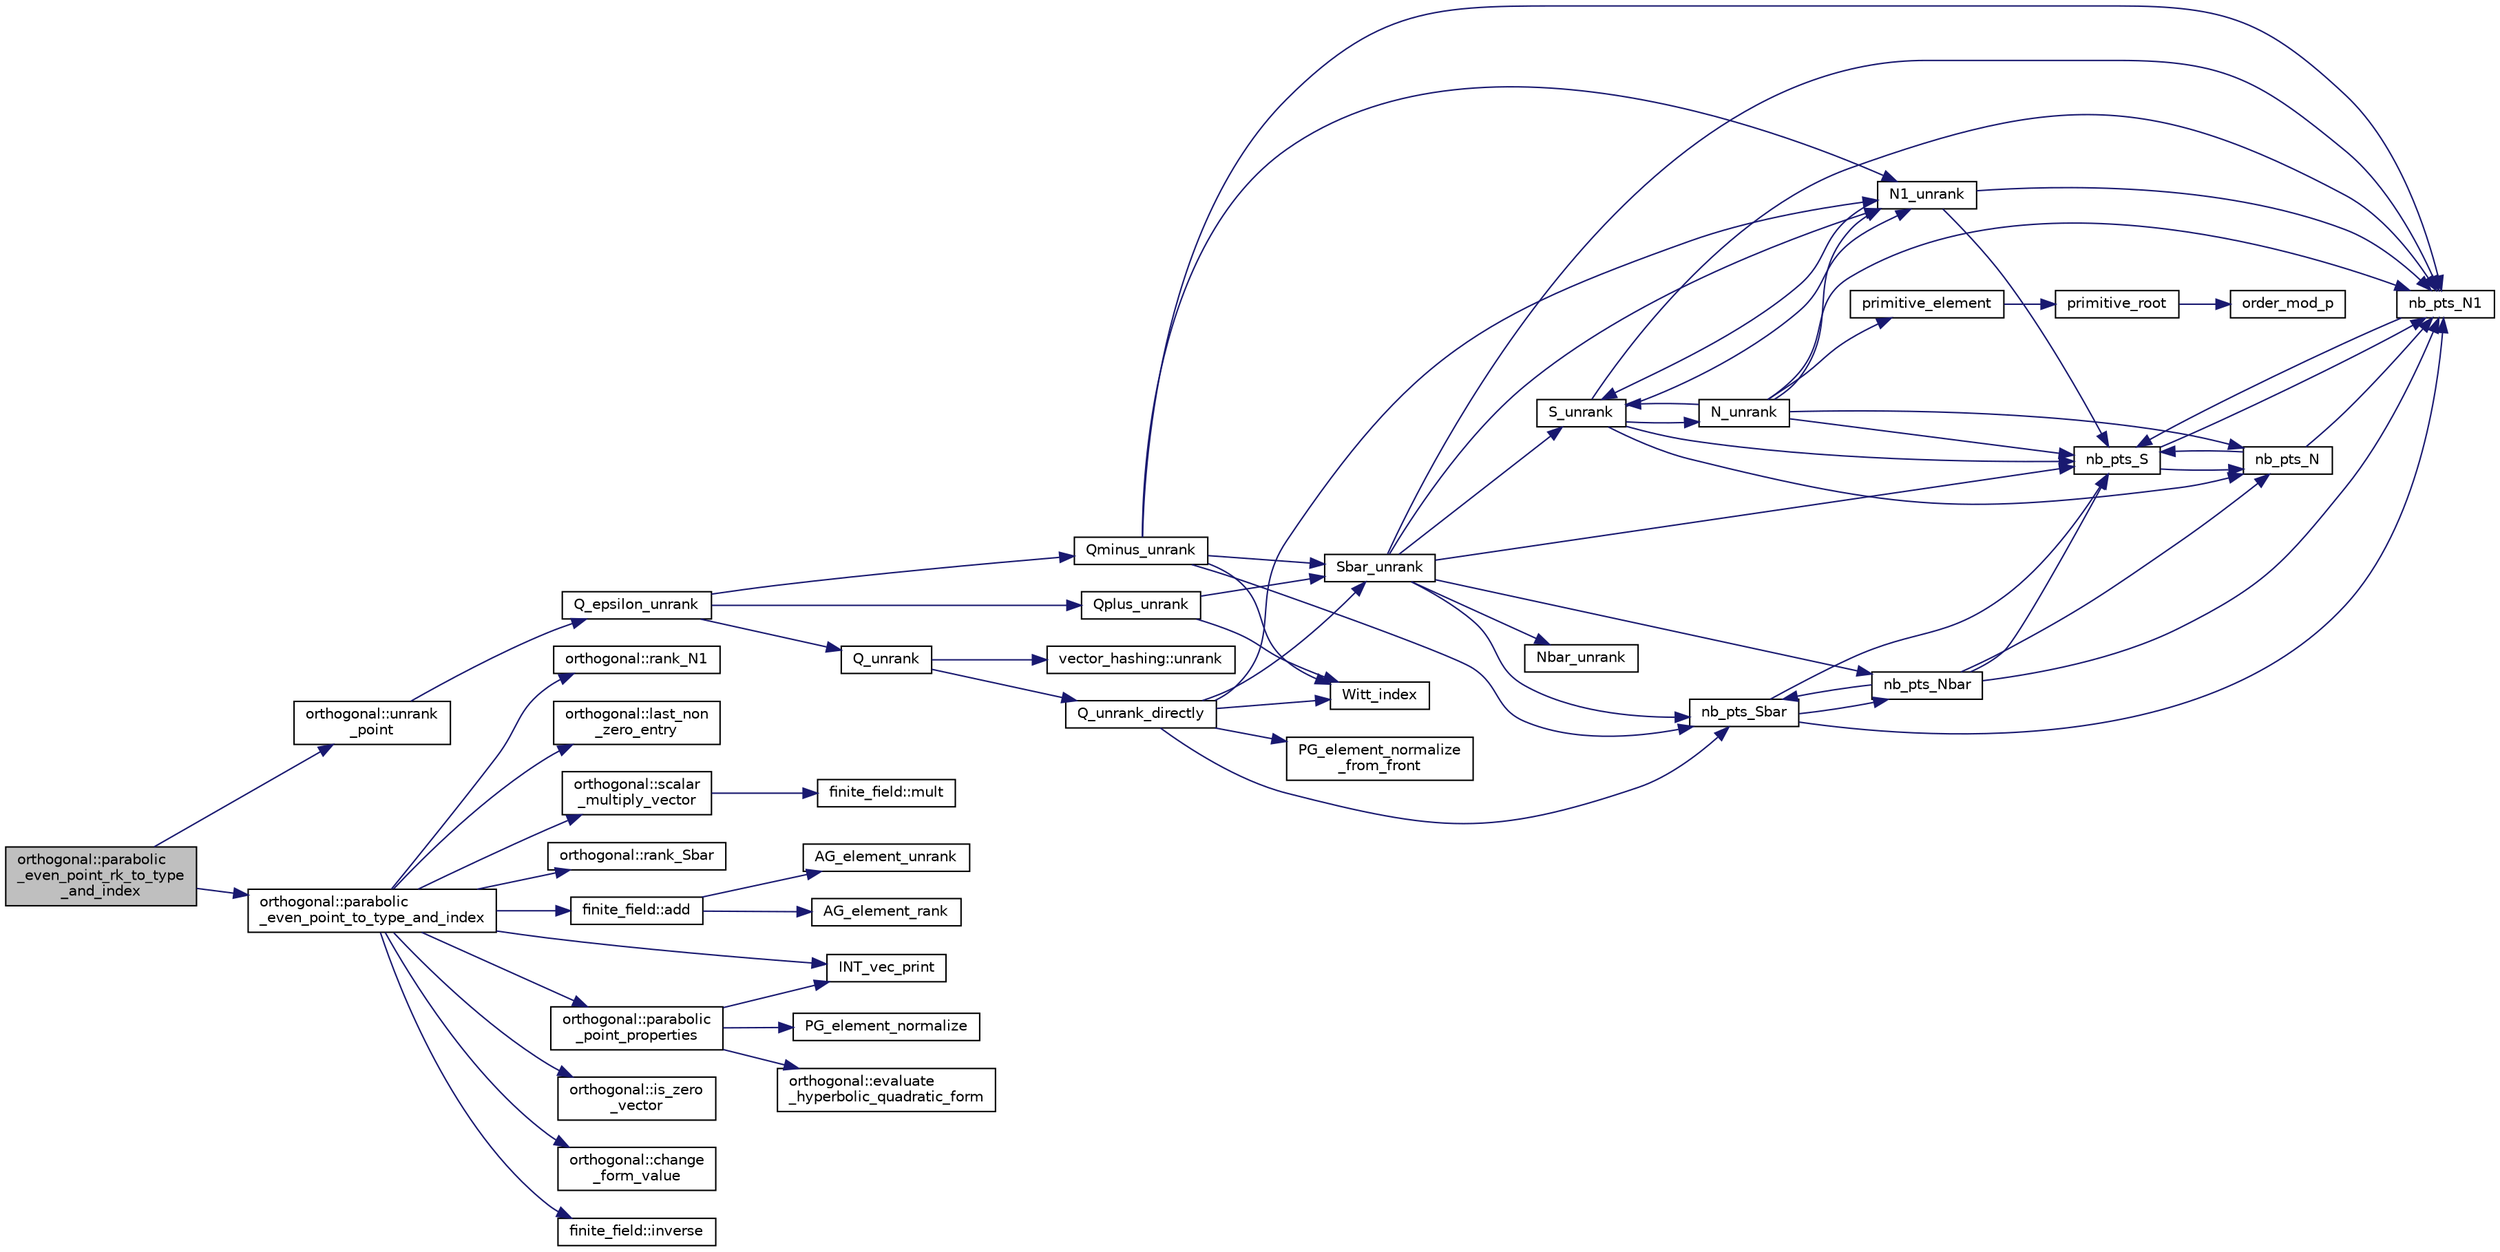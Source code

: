 digraph "orthogonal::parabolic_even_point_rk_to_type_and_index"
{
  edge [fontname="Helvetica",fontsize="10",labelfontname="Helvetica",labelfontsize="10"];
  node [fontname="Helvetica",fontsize="10",shape=record];
  rankdir="LR";
  Node17162 [label="orthogonal::parabolic\l_even_point_rk_to_type\l_and_index",height=0.2,width=0.4,color="black", fillcolor="grey75", style="filled", fontcolor="black"];
  Node17162 -> Node17163 [color="midnightblue",fontsize="10",style="solid",fontname="Helvetica"];
  Node17163 [label="orthogonal::unrank\l_point",height=0.2,width=0.4,color="black", fillcolor="white", style="filled",URL="$d7/daa/classorthogonal.html#ab655117100f7c66c19817b84ac5ac0a0"];
  Node17163 -> Node17164 [color="midnightblue",fontsize="10",style="solid",fontname="Helvetica"];
  Node17164 [label="Q_epsilon_unrank",height=0.2,width=0.4,color="black", fillcolor="white", style="filled",URL="$d4/d67/geometry_8h.html#af162c4d30d4a6528299e37551c353e7b"];
  Node17164 -> Node17165 [color="midnightblue",fontsize="10",style="solid",fontname="Helvetica"];
  Node17165 [label="Q_unrank",height=0.2,width=0.4,color="black", fillcolor="white", style="filled",URL="$db/da0/lib_2foundations_2geometry_2orthogonal__points_8_c.html#a6d02923d5b54ef796934e753e6f5b65b"];
  Node17165 -> Node17166 [color="midnightblue",fontsize="10",style="solid",fontname="Helvetica"];
  Node17166 [label="vector_hashing::unrank",height=0.2,width=0.4,color="black", fillcolor="white", style="filled",URL="$d8/daa/classvector__hashing.html#abbebd3a96a6d27a34b9b49af99e2ed3d"];
  Node17165 -> Node17167 [color="midnightblue",fontsize="10",style="solid",fontname="Helvetica"];
  Node17167 [label="Q_unrank_directly",height=0.2,width=0.4,color="black", fillcolor="white", style="filled",URL="$db/da0/lib_2foundations_2geometry_2orthogonal__points_8_c.html#a105e7e72249e78fcf0785c69099d90ce"];
  Node17167 -> Node17168 [color="midnightblue",fontsize="10",style="solid",fontname="Helvetica"];
  Node17168 [label="Witt_index",height=0.2,width=0.4,color="black", fillcolor="white", style="filled",URL="$db/da0/lib_2foundations_2geometry_2orthogonal__points_8_c.html#ab3483ecb9859a6758f82b5327da50534"];
  Node17167 -> Node17169 [color="midnightblue",fontsize="10",style="solid",fontname="Helvetica"];
  Node17169 [label="nb_pts_Sbar",height=0.2,width=0.4,color="black", fillcolor="white", style="filled",URL="$db/da0/lib_2foundations_2geometry_2orthogonal__points_8_c.html#a986dda26505c9934c771578b084f67cc"];
  Node17169 -> Node17170 [color="midnightblue",fontsize="10",style="solid",fontname="Helvetica"];
  Node17170 [label="nb_pts_S",height=0.2,width=0.4,color="black", fillcolor="white", style="filled",URL="$db/da0/lib_2foundations_2geometry_2orthogonal__points_8_c.html#a9bc3dec6e722644d182738102c3e04f3"];
  Node17170 -> Node17171 [color="midnightblue",fontsize="10",style="solid",fontname="Helvetica"];
  Node17171 [label="nb_pts_N",height=0.2,width=0.4,color="black", fillcolor="white", style="filled",URL="$db/da0/lib_2foundations_2geometry_2orthogonal__points_8_c.html#a93e16898c27b1d1c0a6405a7b0615ba6"];
  Node17171 -> Node17170 [color="midnightblue",fontsize="10",style="solid",fontname="Helvetica"];
  Node17171 -> Node17172 [color="midnightblue",fontsize="10",style="solid",fontname="Helvetica"];
  Node17172 [label="nb_pts_N1",height=0.2,width=0.4,color="black", fillcolor="white", style="filled",URL="$db/da0/lib_2foundations_2geometry_2orthogonal__points_8_c.html#ae0f2e1c76523db67b4ec9629ccc35bc6"];
  Node17172 -> Node17170 [color="midnightblue",fontsize="10",style="solid",fontname="Helvetica"];
  Node17170 -> Node17172 [color="midnightblue",fontsize="10",style="solid",fontname="Helvetica"];
  Node17169 -> Node17173 [color="midnightblue",fontsize="10",style="solid",fontname="Helvetica"];
  Node17173 [label="nb_pts_Nbar",height=0.2,width=0.4,color="black", fillcolor="white", style="filled",URL="$db/da0/lib_2foundations_2geometry_2orthogonal__points_8_c.html#a51b4684a176c6841fd3cd6c34c684c2c"];
  Node17173 -> Node17169 [color="midnightblue",fontsize="10",style="solid",fontname="Helvetica"];
  Node17173 -> Node17171 [color="midnightblue",fontsize="10",style="solid",fontname="Helvetica"];
  Node17173 -> Node17170 [color="midnightblue",fontsize="10",style="solid",fontname="Helvetica"];
  Node17173 -> Node17172 [color="midnightblue",fontsize="10",style="solid",fontname="Helvetica"];
  Node17169 -> Node17172 [color="midnightblue",fontsize="10",style="solid",fontname="Helvetica"];
  Node17167 -> Node17174 [color="midnightblue",fontsize="10",style="solid",fontname="Helvetica"];
  Node17174 [label="Sbar_unrank",height=0.2,width=0.4,color="black", fillcolor="white", style="filled",URL="$db/da0/lib_2foundations_2geometry_2orthogonal__points_8_c.html#a65d9b9ccfff12dd92f4f4e8360701c98"];
  Node17174 -> Node17169 [color="midnightblue",fontsize="10",style="solid",fontname="Helvetica"];
  Node17174 -> Node17170 [color="midnightblue",fontsize="10",style="solid",fontname="Helvetica"];
  Node17174 -> Node17175 [color="midnightblue",fontsize="10",style="solid",fontname="Helvetica"];
  Node17175 [label="S_unrank",height=0.2,width=0.4,color="black", fillcolor="white", style="filled",URL="$db/da0/lib_2foundations_2geometry_2orthogonal__points_8_c.html#a18964a35af25f1b4a85f4eaeb1543d92"];
  Node17175 -> Node17170 [color="midnightblue",fontsize="10",style="solid",fontname="Helvetica"];
  Node17175 -> Node17171 [color="midnightblue",fontsize="10",style="solid",fontname="Helvetica"];
  Node17175 -> Node17172 [color="midnightblue",fontsize="10",style="solid",fontname="Helvetica"];
  Node17175 -> Node17176 [color="midnightblue",fontsize="10",style="solid",fontname="Helvetica"];
  Node17176 [label="N_unrank",height=0.2,width=0.4,color="black", fillcolor="white", style="filled",URL="$db/da0/lib_2foundations_2geometry_2orthogonal__points_8_c.html#ab79724bd19da3bc1b383550113f9d7aa"];
  Node17176 -> Node17170 [color="midnightblue",fontsize="10",style="solid",fontname="Helvetica"];
  Node17176 -> Node17171 [color="midnightblue",fontsize="10",style="solid",fontname="Helvetica"];
  Node17176 -> Node17175 [color="midnightblue",fontsize="10",style="solid",fontname="Helvetica"];
  Node17176 -> Node17172 [color="midnightblue",fontsize="10",style="solid",fontname="Helvetica"];
  Node17176 -> Node17177 [color="midnightblue",fontsize="10",style="solid",fontname="Helvetica"];
  Node17177 [label="N1_unrank",height=0.2,width=0.4,color="black", fillcolor="white", style="filled",URL="$db/da0/lib_2foundations_2geometry_2orthogonal__points_8_c.html#aa9427e27f7f207c1baff3a34cc5d78cf"];
  Node17177 -> Node17170 [color="midnightblue",fontsize="10",style="solid",fontname="Helvetica"];
  Node17177 -> Node17172 [color="midnightblue",fontsize="10",style="solid",fontname="Helvetica"];
  Node17177 -> Node17175 [color="midnightblue",fontsize="10",style="solid",fontname="Helvetica"];
  Node17176 -> Node17178 [color="midnightblue",fontsize="10",style="solid",fontname="Helvetica"];
  Node17178 [label="primitive_element",height=0.2,width=0.4,color="black", fillcolor="white", style="filled",URL="$db/da0/lib_2foundations_2geometry_2orthogonal__points_8_c.html#a97350390ec02c8cd9f54751708e28768"];
  Node17178 -> Node17179 [color="midnightblue",fontsize="10",style="solid",fontname="Helvetica"];
  Node17179 [label="primitive_root",height=0.2,width=0.4,color="black", fillcolor="white", style="filled",URL="$de/dc5/algebra__and__number__theory_8h.html#a0b6f7619d12ff2c4e60b852b820b0972"];
  Node17179 -> Node17180 [color="midnightblue",fontsize="10",style="solid",fontname="Helvetica"];
  Node17180 [label="order_mod_p",height=0.2,width=0.4,color="black", fillcolor="white", style="filled",URL="$df/dda/number__theory_8_c.html#aa38aa7e68ab81726a4462995135456b2"];
  Node17175 -> Node17177 [color="midnightblue",fontsize="10",style="solid",fontname="Helvetica"];
  Node17174 -> Node17173 [color="midnightblue",fontsize="10",style="solid",fontname="Helvetica"];
  Node17174 -> Node17172 [color="midnightblue",fontsize="10",style="solid",fontname="Helvetica"];
  Node17174 -> Node17181 [color="midnightblue",fontsize="10",style="solid",fontname="Helvetica"];
  Node17181 [label="Nbar_unrank",height=0.2,width=0.4,color="black", fillcolor="white", style="filled",URL="$db/da0/lib_2foundations_2geometry_2orthogonal__points_8_c.html#ad641d8fb061c898a2c18266e263fb278"];
  Node17174 -> Node17177 [color="midnightblue",fontsize="10",style="solid",fontname="Helvetica"];
  Node17167 -> Node17182 [color="midnightblue",fontsize="10",style="solid",fontname="Helvetica"];
  Node17182 [label="PG_element_normalize\l_from_front",height=0.2,width=0.4,color="black", fillcolor="white", style="filled",URL="$d4/d67/geometry_8h.html#af675caf5f9975573455c8d93cb56bf95"];
  Node17167 -> Node17177 [color="midnightblue",fontsize="10",style="solid",fontname="Helvetica"];
  Node17164 -> Node17183 [color="midnightblue",fontsize="10",style="solid",fontname="Helvetica"];
  Node17183 [label="Qplus_unrank",height=0.2,width=0.4,color="black", fillcolor="white", style="filled",URL="$db/da0/lib_2foundations_2geometry_2orthogonal__points_8_c.html#ad50512edd586919700e033744b4a03c8"];
  Node17183 -> Node17168 [color="midnightblue",fontsize="10",style="solid",fontname="Helvetica"];
  Node17183 -> Node17174 [color="midnightblue",fontsize="10",style="solid",fontname="Helvetica"];
  Node17164 -> Node17184 [color="midnightblue",fontsize="10",style="solid",fontname="Helvetica"];
  Node17184 [label="Qminus_unrank",height=0.2,width=0.4,color="black", fillcolor="white", style="filled",URL="$db/da0/lib_2foundations_2geometry_2orthogonal__points_8_c.html#ac2dd18f435ab479095b836a483c12c7d"];
  Node17184 -> Node17168 [color="midnightblue",fontsize="10",style="solid",fontname="Helvetica"];
  Node17184 -> Node17169 [color="midnightblue",fontsize="10",style="solid",fontname="Helvetica"];
  Node17184 -> Node17174 [color="midnightblue",fontsize="10",style="solid",fontname="Helvetica"];
  Node17184 -> Node17172 [color="midnightblue",fontsize="10",style="solid",fontname="Helvetica"];
  Node17184 -> Node17177 [color="midnightblue",fontsize="10",style="solid",fontname="Helvetica"];
  Node17162 -> Node17185 [color="midnightblue",fontsize="10",style="solid",fontname="Helvetica"];
  Node17185 [label="orthogonal::parabolic\l_even_point_to_type_and_index",height=0.2,width=0.4,color="black", fillcolor="white", style="filled",URL="$d7/daa/classorthogonal.html#adc21e597558e245b7fe039e3033adcab"];
  Node17185 -> Node17186 [color="midnightblue",fontsize="10",style="solid",fontname="Helvetica"];
  Node17186 [label="INT_vec_print",height=0.2,width=0.4,color="black", fillcolor="white", style="filled",URL="$df/dbf/sajeeb_8_c.html#a79a5901af0b47dd0d694109543c027fe"];
  Node17185 -> Node17187 [color="midnightblue",fontsize="10",style="solid",fontname="Helvetica"];
  Node17187 [label="orthogonal::parabolic\l_point_properties",height=0.2,width=0.4,color="black", fillcolor="white", style="filled",URL="$d7/daa/classorthogonal.html#a0650d32c951152fad324844a16fea1c2"];
  Node17187 -> Node17186 [color="midnightblue",fontsize="10",style="solid",fontname="Helvetica"];
  Node17187 -> Node17188 [color="midnightblue",fontsize="10",style="solid",fontname="Helvetica"];
  Node17188 [label="PG_element_normalize",height=0.2,width=0.4,color="black", fillcolor="white", style="filled",URL="$d4/d67/geometry_8h.html#a5a4c3c1158bad6bab0d786c616bd0996"];
  Node17187 -> Node17189 [color="midnightblue",fontsize="10",style="solid",fontname="Helvetica"];
  Node17189 [label="orthogonal::evaluate\l_hyperbolic_quadratic_form",height=0.2,width=0.4,color="black", fillcolor="white", style="filled",URL="$d7/daa/classorthogonal.html#a4c5c5908326e2f17d3addecbe2ba9d18"];
  Node17185 -> Node17190 [color="midnightblue",fontsize="10",style="solid",fontname="Helvetica"];
  Node17190 [label="orthogonal::is_zero\l_vector",height=0.2,width=0.4,color="black", fillcolor="white", style="filled",URL="$d7/daa/classorthogonal.html#ab35d1fb0ed48ceb00d4484bf8e38f1cb"];
  Node17185 -> Node17191 [color="midnightblue",fontsize="10",style="solid",fontname="Helvetica"];
  Node17191 [label="orthogonal::change\l_form_value",height=0.2,width=0.4,color="black", fillcolor="white", style="filled",URL="$d7/daa/classorthogonal.html#a981c26d4b73e152cd884f0b969a581bf"];
  Node17185 -> Node17192 [color="midnightblue",fontsize="10",style="solid",fontname="Helvetica"];
  Node17192 [label="finite_field::inverse",height=0.2,width=0.4,color="black", fillcolor="white", style="filled",URL="$df/d5a/classfinite__field.html#a69f2a12c01e70b7ce2d115c5221c9cdd"];
  Node17185 -> Node17193 [color="midnightblue",fontsize="10",style="solid",fontname="Helvetica"];
  Node17193 [label="orthogonal::rank_N1",height=0.2,width=0.4,color="black", fillcolor="white", style="filled",URL="$d7/daa/classorthogonal.html#a10b99e279ae3624531756ea2723b59e7"];
  Node17185 -> Node17194 [color="midnightblue",fontsize="10",style="solid",fontname="Helvetica"];
  Node17194 [label="orthogonal::last_non\l_zero_entry",height=0.2,width=0.4,color="black", fillcolor="white", style="filled",URL="$d7/daa/classorthogonal.html#ad2b224ed0ee17c895ea0e508dc2a5385"];
  Node17185 -> Node17195 [color="midnightblue",fontsize="10",style="solid",fontname="Helvetica"];
  Node17195 [label="orthogonal::scalar\l_multiply_vector",height=0.2,width=0.4,color="black", fillcolor="white", style="filled",URL="$d7/daa/classorthogonal.html#aa09d1376cd2f6bd9a3dbc05d2e300345"];
  Node17195 -> Node17196 [color="midnightblue",fontsize="10",style="solid",fontname="Helvetica"];
  Node17196 [label="finite_field::mult",height=0.2,width=0.4,color="black", fillcolor="white", style="filled",URL="$df/d5a/classfinite__field.html#a24fb5917aa6d4d656fd855b7f44a13b0"];
  Node17185 -> Node17197 [color="midnightblue",fontsize="10",style="solid",fontname="Helvetica"];
  Node17197 [label="orthogonal::rank_Sbar",height=0.2,width=0.4,color="black", fillcolor="white", style="filled",URL="$d7/daa/classorthogonal.html#aea0a2cc174275eea357b9a68f277e970"];
  Node17185 -> Node17198 [color="midnightblue",fontsize="10",style="solid",fontname="Helvetica"];
  Node17198 [label="finite_field::add",height=0.2,width=0.4,color="black", fillcolor="white", style="filled",URL="$df/d5a/classfinite__field.html#a8f12328a27500f3c7be0c849ebbc9d14"];
  Node17198 -> Node17199 [color="midnightblue",fontsize="10",style="solid",fontname="Helvetica"];
  Node17199 [label="AG_element_unrank",height=0.2,width=0.4,color="black", fillcolor="white", style="filled",URL="$d4/d67/geometry_8h.html#a4a33b86c87b2879b97cfa1327abe2885"];
  Node17198 -> Node17200 [color="midnightblue",fontsize="10",style="solid",fontname="Helvetica"];
  Node17200 [label="AG_element_rank",height=0.2,width=0.4,color="black", fillcolor="white", style="filled",URL="$d4/d67/geometry_8h.html#ab2ac908d07dd8038fd996e26bdc75c17"];
}
